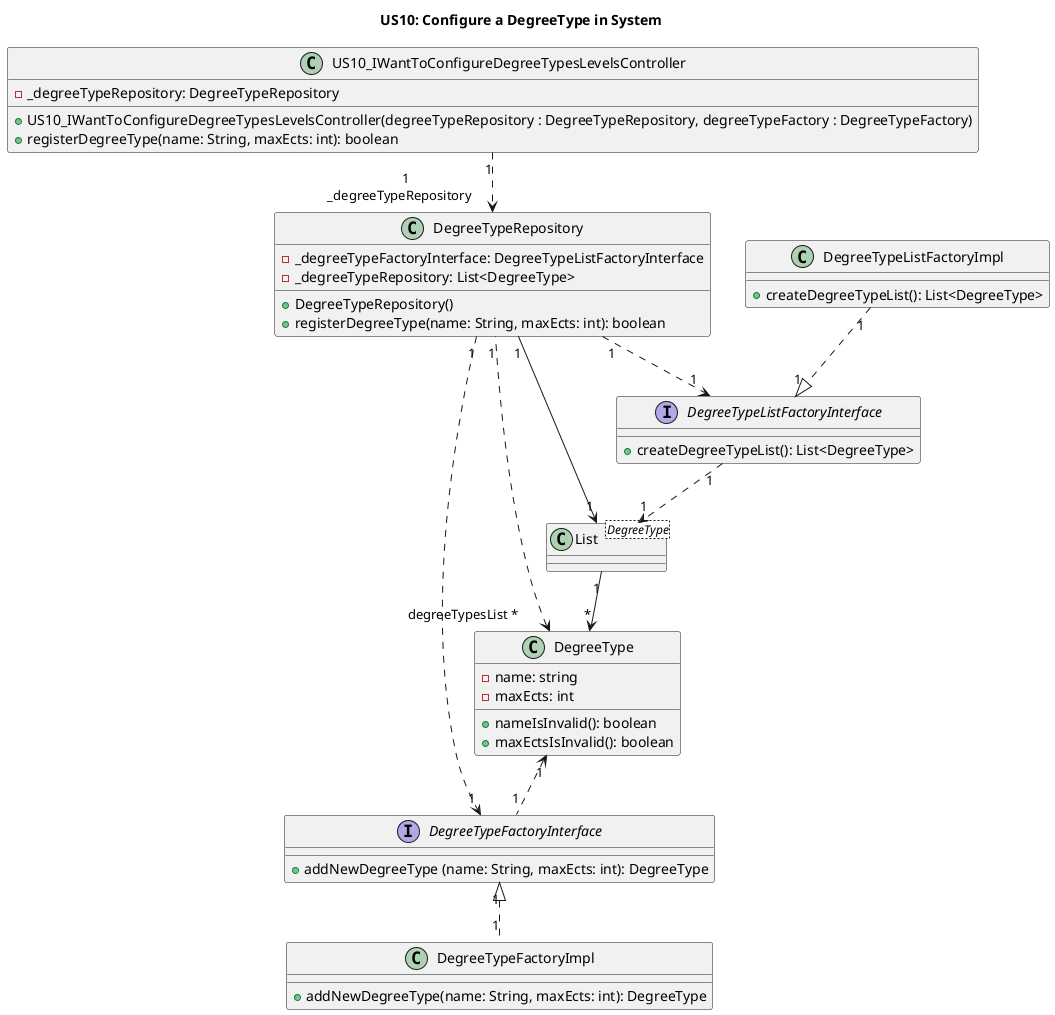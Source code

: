 @startuml
title US10: Configure a DegreeType in System

class US10_IWantToConfigureDegreeTypesLevelsController {
    -_degreeTypeRepository: DegreeTypeRepository
    +US10_IWantToConfigureDegreeTypesLevelsController(degreeTypeRepository : DegreeTypeRepository, degreeTypeFactory : DegreeTypeFactory)
    +registerDegreeType(name: String, maxEcts: int): boolean
}

class DegreeType {
    - name: string
    - maxEcts: int
    + nameIsInvalid(): boolean
    + maxEctsIsInvalid(): boolean
}

class DegreeTypeRepository {
    -_degreeTypeFactoryInterface: DegreeTypeListFactoryInterface
    -_degreeTypeRepository: List<DegreeType>
    +DegreeTypeRepository()
    +registerDegreeType(name: String, maxEcts: int): boolean
}

class DegreeTypeFactoryImpl {
    +addNewDegreeType(name: String, maxEcts: int): DegreeType
}

interface DegreeTypeFactoryInterface {
    +addNewDegreeType (name: String, maxEcts: int): DegreeType
    }

class List<DegreeType> {}

interface DegreeTypeListFactoryInterface {
    +createDegreeTypeList(): List<DegreeType>
    }

class DegreeTypeListFactoryImpl {
    +createDegreeTypeList(): List<DegreeType>
    }

US10_IWantToConfigureDegreeTypesLevelsController "1" ..> "1\n_degreeTypeRepository    " DegreeTypeRepository
DegreeType "degreeTypesList *      " <.. "1" DegreeTypeRepository
DegreeTypeListFactoryInterface "1" ..> "1" List
DegreeTypeRepository "1" ..> "1" DegreeTypeFactoryInterface
DegreeTypeFactoryInterface "1" <|.. "1" DegreeTypeFactoryImpl
DegreeType "1" <.. "1" DegreeTypeFactoryInterface
List "1" --> "*" DegreeType
DegreeTypeRepository "1" --> "1" List
DegreeTypeRepository "1" ..> "1" DegreeTypeListFactoryInterface
DegreeTypeListFactoryImpl "1" ..|> "1" DegreeTypeListFactoryInterface

@enduml